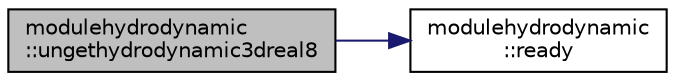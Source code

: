 digraph "modulehydrodynamic::ungethydrodynamic3dreal8"
{
 // LATEX_PDF_SIZE
  edge [fontname="Helvetica",fontsize="10",labelfontname="Helvetica",labelfontsize="10"];
  node [fontname="Helvetica",fontsize="10",shape=record];
  rankdir="LR";
  Node1 [label="modulehydrodynamic\l::ungethydrodynamic3dreal8",height=0.2,width=0.4,color="black", fillcolor="grey75", style="filled", fontcolor="black",tooltip=" "];
  Node1 -> Node2 [color="midnightblue",fontsize="10",style="solid"];
  Node2 [label="modulehydrodynamic\l::ready",height=0.2,width=0.4,color="black", fillcolor="white", style="filled",URL="$namespacemodulehydrodynamic.html#a541821548a44af36e71f5eddedae890e",tooltip=" "];
}
